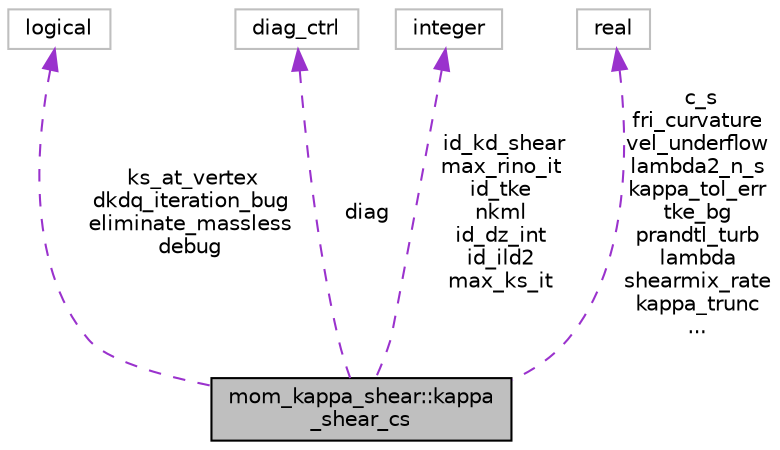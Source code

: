 digraph "mom_kappa_shear::kappa_shear_cs"
{
 // INTERACTIVE_SVG=YES
 // LATEX_PDF_SIZE
  edge [fontname="Helvetica",fontsize="10",labelfontname="Helvetica",labelfontsize="10"];
  node [fontname="Helvetica",fontsize="10",shape=record];
  Node1 [label="mom_kappa_shear::kappa\l_shear_cs",height=0.2,width=0.4,color="black", fillcolor="grey75", style="filled", fontcolor="black",tooltip="This control structure holds the parameters that regulate shear mixing."];
  Node2 -> Node1 [dir="back",color="darkorchid3",fontsize="10",style="dashed",label=" ks_at_vertex\ndkdq_iteration_bug\neliminate_massless\ndebug" ,fontname="Helvetica"];
  Node2 [label="logical",height=0.2,width=0.4,color="grey75", fillcolor="white", style="filled",tooltip=" "];
  Node3 -> Node1 [dir="back",color="darkorchid3",fontsize="10",style="dashed",label=" diag" ,fontname="Helvetica"];
  Node3 [label="diag_ctrl",height=0.2,width=0.4,color="grey75", fillcolor="white", style="filled",tooltip=" "];
  Node4 -> Node1 [dir="back",color="darkorchid3",fontsize="10",style="dashed",label=" id_kd_shear\nmax_rino_it\nid_tke\nnkml\nid_dz_int\nid_ild2\nmax_ks_it" ,fontname="Helvetica"];
  Node4 [label="integer",height=0.2,width=0.4,color="grey75", fillcolor="white", style="filled",tooltip=" "];
  Node5 -> Node1 [dir="back",color="darkorchid3",fontsize="10",style="dashed",label=" c_s\nfri_curvature\nvel_underflow\nlambda2_n_s\nkappa_tol_err\ntke_bg\nprandtl_turb\nlambda\nshearmix_rate\nkappa_trunc\n..." ,fontname="Helvetica"];
  Node5 [label="real",height=0.2,width=0.4,color="grey75", fillcolor="white", style="filled",tooltip=" "];
}
